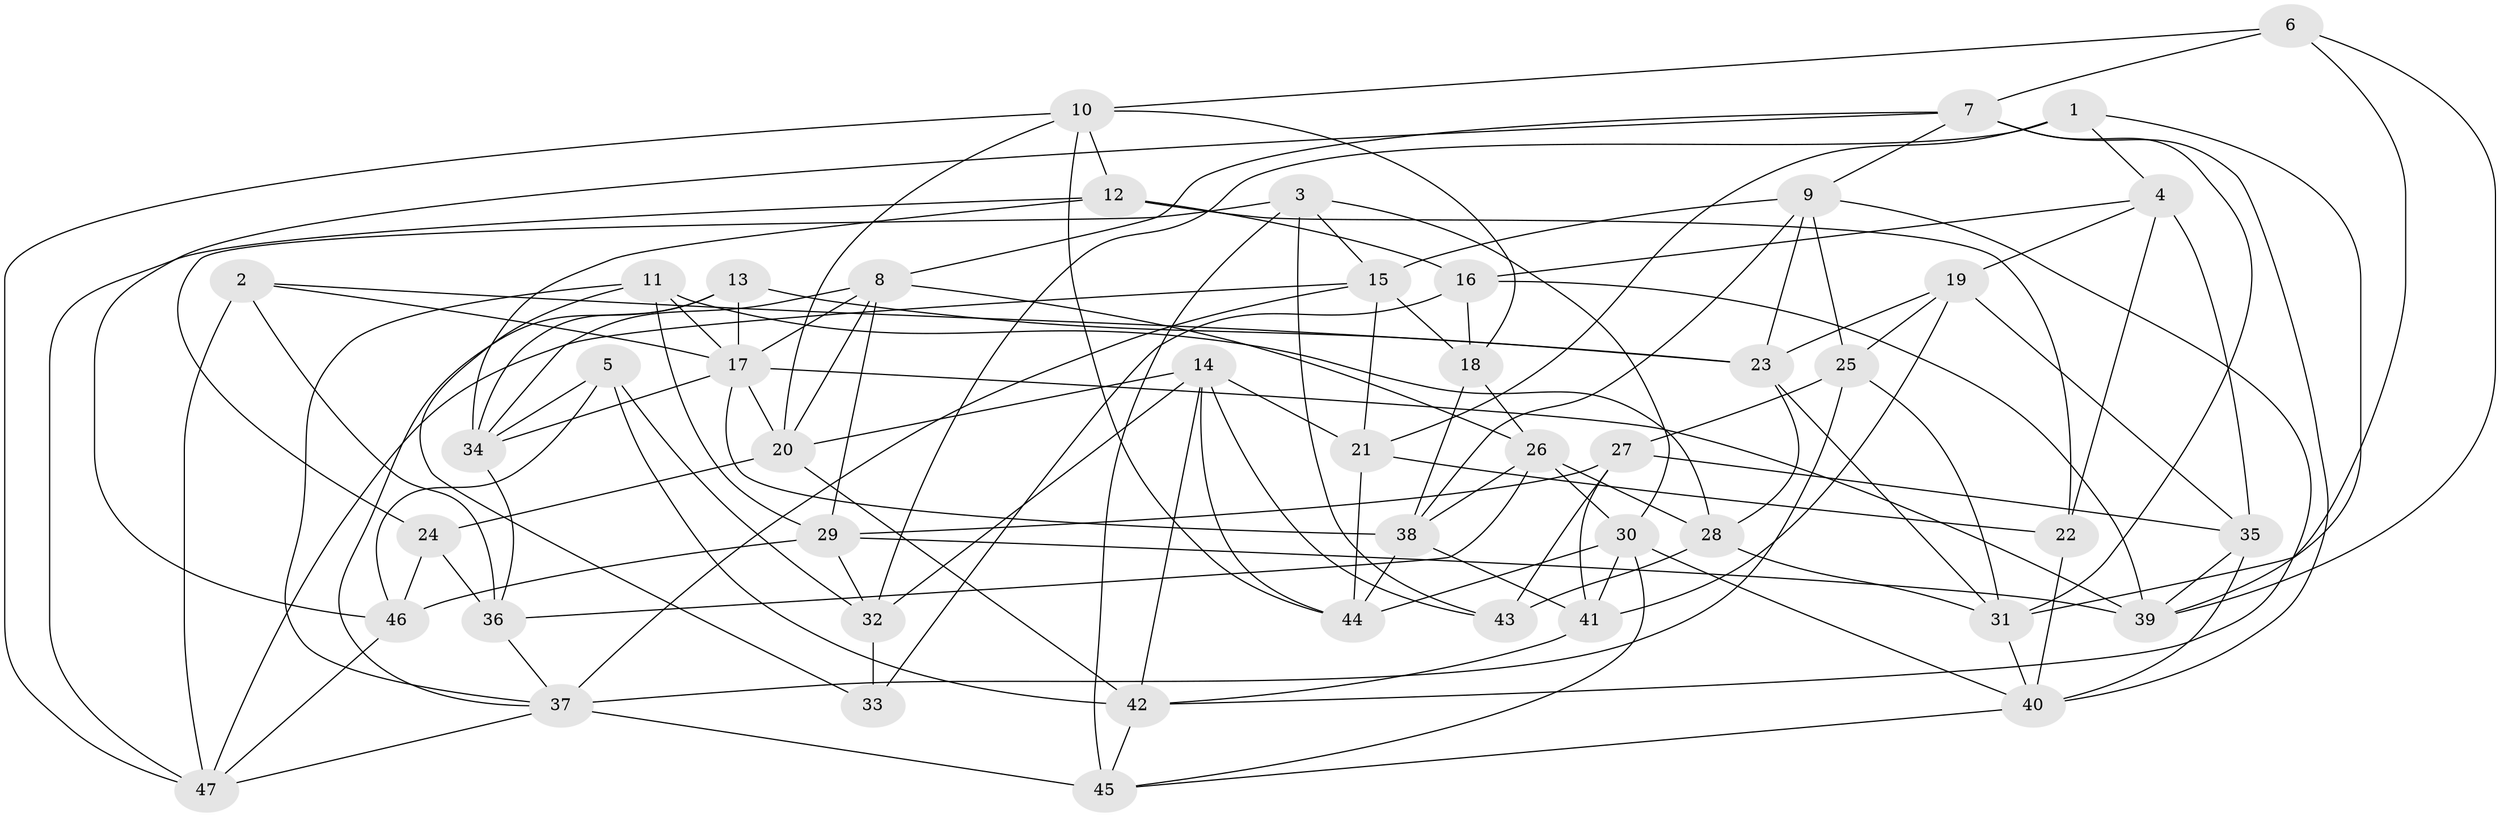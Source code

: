 // original degree distribution, {4: 1.0}
// Generated by graph-tools (version 1.1) at 2025/03/03/09/25 03:03:08]
// undirected, 47 vertices, 124 edges
graph export_dot {
graph [start="1"]
  node [color=gray90,style=filled];
  1;
  2;
  3;
  4;
  5;
  6;
  7;
  8;
  9;
  10;
  11;
  12;
  13;
  14;
  15;
  16;
  17;
  18;
  19;
  20;
  21;
  22;
  23;
  24;
  25;
  26;
  27;
  28;
  29;
  30;
  31;
  32;
  33;
  34;
  35;
  36;
  37;
  38;
  39;
  40;
  41;
  42;
  43;
  44;
  45;
  46;
  47;
  1 -- 4 [weight=1.0];
  1 -- 21 [weight=1.0];
  1 -- 32 [weight=1.0];
  1 -- 39 [weight=1.0];
  2 -- 17 [weight=1.0];
  2 -- 23 [weight=1.0];
  2 -- 36 [weight=1.0];
  2 -- 47 [weight=1.0];
  3 -- 15 [weight=1.0];
  3 -- 24 [weight=2.0];
  3 -- 30 [weight=1.0];
  3 -- 43 [weight=1.0];
  3 -- 45 [weight=1.0];
  4 -- 16 [weight=1.0];
  4 -- 19 [weight=1.0];
  4 -- 22 [weight=1.0];
  4 -- 35 [weight=2.0];
  5 -- 32 [weight=1.0];
  5 -- 34 [weight=1.0];
  5 -- 42 [weight=1.0];
  5 -- 46 [weight=1.0];
  6 -- 7 [weight=1.0];
  6 -- 10 [weight=1.0];
  6 -- 31 [weight=1.0];
  6 -- 39 [weight=1.0];
  7 -- 8 [weight=1.0];
  7 -- 9 [weight=1.0];
  7 -- 31 [weight=1.0];
  7 -- 40 [weight=1.0];
  7 -- 46 [weight=1.0];
  8 -- 17 [weight=1.0];
  8 -- 20 [weight=1.0];
  8 -- 26 [weight=1.0];
  8 -- 29 [weight=1.0];
  8 -- 34 [weight=1.0];
  9 -- 15 [weight=1.0];
  9 -- 23 [weight=1.0];
  9 -- 25 [weight=1.0];
  9 -- 38 [weight=1.0];
  9 -- 42 [weight=1.0];
  10 -- 12 [weight=1.0];
  10 -- 18 [weight=1.0];
  10 -- 20 [weight=1.0];
  10 -- 44 [weight=1.0];
  10 -- 47 [weight=1.0];
  11 -- 17 [weight=2.0];
  11 -- 28 [weight=1.0];
  11 -- 29 [weight=1.0];
  11 -- 33 [weight=1.0];
  11 -- 37 [weight=1.0];
  12 -- 16 [weight=1.0];
  12 -- 22 [weight=2.0];
  12 -- 34 [weight=1.0];
  12 -- 47 [weight=1.0];
  13 -- 17 [weight=1.0];
  13 -- 23 [weight=1.0];
  13 -- 34 [weight=1.0];
  13 -- 37 [weight=1.0];
  14 -- 20 [weight=1.0];
  14 -- 21 [weight=1.0];
  14 -- 32 [weight=1.0];
  14 -- 42 [weight=1.0];
  14 -- 43 [weight=1.0];
  14 -- 44 [weight=1.0];
  15 -- 18 [weight=1.0];
  15 -- 21 [weight=1.0];
  15 -- 37 [weight=1.0];
  15 -- 47 [weight=1.0];
  16 -- 18 [weight=2.0];
  16 -- 33 [weight=1.0];
  16 -- 39 [weight=1.0];
  17 -- 20 [weight=1.0];
  17 -- 34 [weight=1.0];
  17 -- 38 [weight=2.0];
  17 -- 39 [weight=1.0];
  18 -- 26 [weight=1.0];
  18 -- 38 [weight=1.0];
  19 -- 23 [weight=1.0];
  19 -- 25 [weight=1.0];
  19 -- 35 [weight=1.0];
  19 -- 41 [weight=2.0];
  20 -- 24 [weight=1.0];
  20 -- 42 [weight=1.0];
  21 -- 22 [weight=2.0];
  21 -- 44 [weight=1.0];
  22 -- 40 [weight=1.0];
  23 -- 28 [weight=1.0];
  23 -- 31 [weight=1.0];
  24 -- 36 [weight=1.0];
  24 -- 46 [weight=2.0];
  25 -- 27 [weight=1.0];
  25 -- 31 [weight=1.0];
  25 -- 37 [weight=2.0];
  26 -- 28 [weight=1.0];
  26 -- 30 [weight=1.0];
  26 -- 36 [weight=1.0];
  26 -- 38 [weight=1.0];
  27 -- 29 [weight=1.0];
  27 -- 35 [weight=1.0];
  27 -- 41 [weight=1.0];
  27 -- 43 [weight=2.0];
  28 -- 31 [weight=1.0];
  28 -- 43 [weight=2.0];
  29 -- 32 [weight=1.0];
  29 -- 39 [weight=1.0];
  29 -- 46 [weight=1.0];
  30 -- 40 [weight=1.0];
  30 -- 41 [weight=1.0];
  30 -- 44 [weight=1.0];
  30 -- 45 [weight=1.0];
  31 -- 40 [weight=1.0];
  32 -- 33 [weight=2.0];
  34 -- 36 [weight=1.0];
  35 -- 39 [weight=1.0];
  35 -- 40 [weight=1.0];
  36 -- 37 [weight=2.0];
  37 -- 45 [weight=2.0];
  37 -- 47 [weight=1.0];
  38 -- 41 [weight=1.0];
  38 -- 44 [weight=2.0];
  40 -- 45 [weight=1.0];
  41 -- 42 [weight=1.0];
  42 -- 45 [weight=1.0];
  46 -- 47 [weight=1.0];
}
